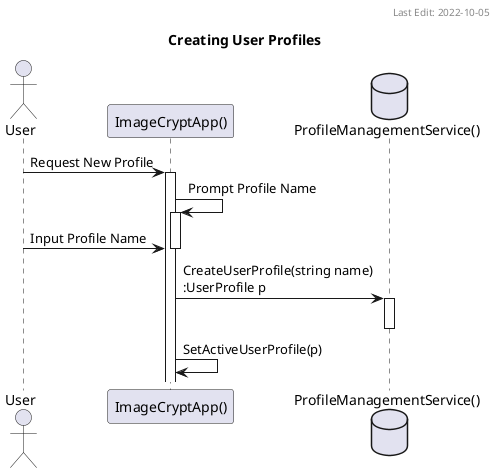 'Author: Andrew Bounds
'Last Edit: 2022-05-10
@startuml Creating User Profiles
title Creating User Profiles
header Last Edit: 2022-10-05

Actor       User                            as  user
participant "ImageCryptApp()"               as  gui
Database    "ProfileManagementService()"    as  pms

user -> gui ++ : Request New Profile
gui -> gui ++ : Prompt Profile Name
user -> gui : Input Profile Name
gui --

gui -> pms ++ : CreateUserProfile(string name)\n:UserProfile p
pms --

gui -> gui : SetActiveUserProfile(p)

@enduml